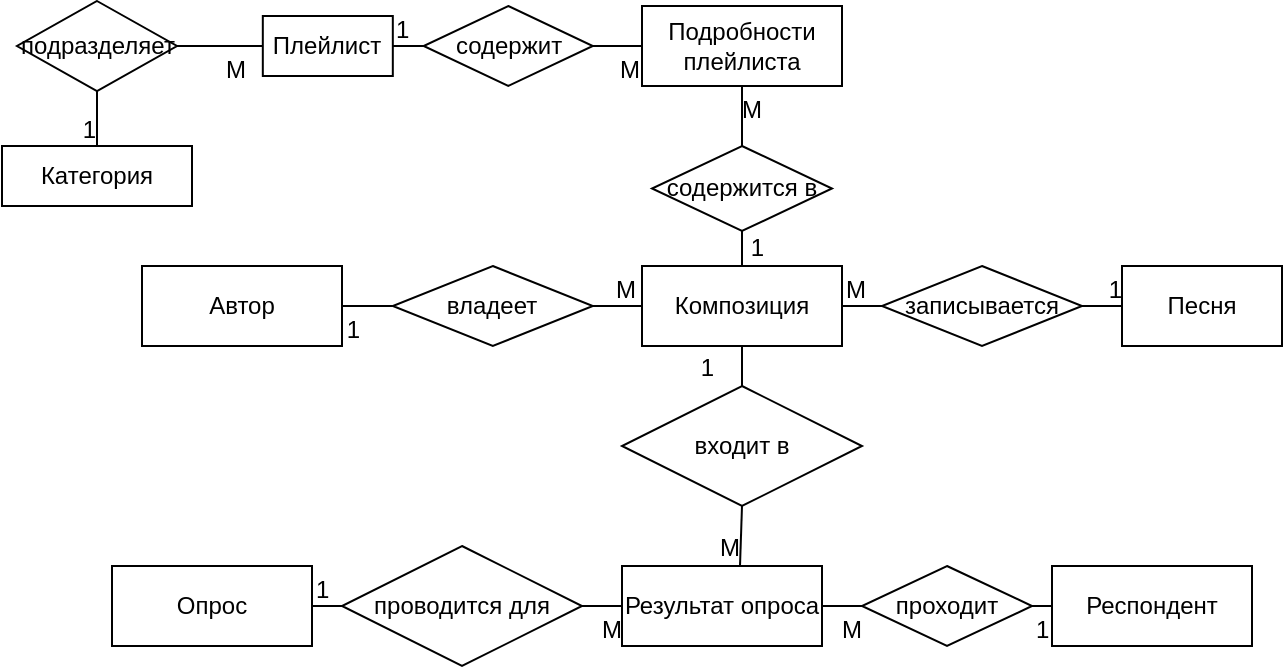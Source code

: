 <mxfile version="17.4.2" type="device"><diagram id="R2lEEEUBdFMjLlhIrx00" name="Page-1"><mxGraphModel dx="1342" dy="-789" grid="1" gridSize="10" guides="1" tooltips="1" connect="1" arrows="1" fold="1" page="1" pageScale="1" pageWidth="1169" pageHeight="827" math="0" shadow="0" extFonts="Permanent Marker^https://fonts.googleapis.com/css?family=Permanent+Marker"><root><mxCell id="0"/><mxCell id="1" parent="0"/><mxCell id="9y7cjrBmsFPqGfeqtAAq-26" value="Респондент" style="whiteSpace=wrap;html=1;align=center;" parent="1" vertex="1"><mxGeometry x="620.0" y="1970" width="100" height="40" as="geometry"/></mxCell><mxCell id="9y7cjrBmsFPqGfeqtAAq-27" value="Результат опроса" style="whiteSpace=wrap;html=1;align=center;" parent="1" vertex="1"><mxGeometry x="405" y="1970" width="100" height="40" as="geometry"/></mxCell><mxCell id="9y7cjrBmsFPqGfeqtAAq-28" value="Опрос" style="whiteSpace=wrap;html=1;align=center;" parent="1" vertex="1"><mxGeometry x="150" y="1970" width="100" height="40" as="geometry"/></mxCell><mxCell id="9y7cjrBmsFPqGfeqtAAq-29" value="Плейлист" style="whiteSpace=wrap;html=1;align=center;" parent="1" vertex="1"><mxGeometry x="225.41" y="1695" width="65" height="30" as="geometry"/></mxCell><mxCell id="9y7cjrBmsFPqGfeqtAAq-30" value="Подробности плейлиста" style="whiteSpace=wrap;html=1;align=center;" parent="1" vertex="1"><mxGeometry x="415" y="1690" width="100" height="40" as="geometry"/></mxCell><mxCell id="9y7cjrBmsFPqGfeqtAAq-31" value="" style="endArrow=none;html=1;rounded=0;startArrow=none;exitX=0.5;exitY=0;exitDx=0;exitDy=0;entryX=0.5;entryY=1;entryDx=0;entryDy=0;" parent="1" source="Zf-CpWhFKh-6OWtVbP4X-2" target="9y7cjrBmsFPqGfeqtAAq-30" edge="1"><mxGeometry relative="1" as="geometry"><mxPoint x="245" y="1673" as="sourcePoint"/><mxPoint x="465" y="1760" as="targetPoint"/></mxGeometry></mxCell><mxCell id="9y7cjrBmsFPqGfeqtAAq-32" value="M" style="resizable=0;html=1;align=right;verticalAlign=bottom;" parent="9y7cjrBmsFPqGfeqtAAq-31" connectable="0" vertex="1"><mxGeometry x="1" relative="1" as="geometry"><mxPoint x="10" y="20" as="offset"/></mxGeometry></mxCell><mxCell id="9y7cjrBmsFPqGfeqtAAq-33" value="" style="endArrow=none;html=1;rounded=0;entryX=0;entryY=0.5;entryDx=0;entryDy=0;startArrow=none;exitX=1;exitY=0.5;exitDx=0;exitDy=0;" parent="1" source="9y7cjrBmsFPqGfeqtAAq-45" target="9y7cjrBmsFPqGfeqtAAq-27" edge="1"><mxGeometry relative="1" as="geometry"><mxPoint x="290" y="2020" as="sourcePoint"/><mxPoint x="680.73" y="2045" as="targetPoint"/></mxGeometry></mxCell><mxCell id="9y7cjrBmsFPqGfeqtAAq-34" value="M" style="resizable=0;html=1;align=right;verticalAlign=bottom;" parent="9y7cjrBmsFPqGfeqtAAq-33" connectable="0" vertex="1"><mxGeometry x="1" relative="1" as="geometry"><mxPoint y="20" as="offset"/></mxGeometry></mxCell><mxCell id="9y7cjrBmsFPqGfeqtAAq-35" value="" style="endArrow=none;html=1;rounded=0;exitX=0;exitY=0.5;exitDx=0;exitDy=0;startArrow=none;entryX=1;entryY=0.5;entryDx=0;entryDy=0;" parent="1" source="9y7cjrBmsFPqGfeqtAAq-48" target="9y7cjrBmsFPqGfeqtAAq-27" edge="1"><mxGeometry relative="1" as="geometry"><mxPoint x="284.678" y="1970.712" as="sourcePoint"/><mxPoint x="350" y="2110" as="targetPoint"/></mxGeometry></mxCell><mxCell id="9y7cjrBmsFPqGfeqtAAq-36" value="M" style="resizable=0;html=1;align=right;verticalAlign=bottom;" parent="9y7cjrBmsFPqGfeqtAAq-35" connectable="0" vertex="1"><mxGeometry x="1" relative="1" as="geometry"><mxPoint x="20" y="20" as="offset"/></mxGeometry></mxCell><mxCell id="9y7cjrBmsFPqGfeqtAAq-37" value="" style="endArrow=none;html=1;rounded=0;exitX=0.5;exitY=1;exitDx=0;exitDy=0;startArrow=none;entryX=0.59;entryY=0;entryDx=0;entryDy=0;entryPerimeter=0;" parent="1" source="9y7cjrBmsFPqGfeqtAAq-51" target="9y7cjrBmsFPqGfeqtAAq-27" edge="1"><mxGeometry relative="1" as="geometry"><mxPoint x="290.73" y="2075" as="sourcePoint"/><mxPoint x="470.73" y="2025" as="targetPoint"/></mxGeometry></mxCell><mxCell id="9y7cjrBmsFPqGfeqtAAq-38" value="M" style="resizable=0;html=1;align=right;verticalAlign=bottom;" parent="9y7cjrBmsFPqGfeqtAAq-37" connectable="0" vertex="1"><mxGeometry x="1" relative="1" as="geometry"/></mxCell><mxCell id="9y7cjrBmsFPqGfeqtAAq-39" value="" style="endArrow=none;html=1;rounded=0;exitX=1;exitY=0.5;exitDx=0;exitDy=0;entryX=0;entryY=0.5;entryDx=0;entryDy=0;startArrow=none;" parent="1" source="9y7cjrBmsFPqGfeqtAAq-41" target="9y7cjrBmsFPqGfeqtAAq-30" edge="1"><mxGeometry relative="1" as="geometry"><mxPoint x="320" y="1900" as="sourcePoint"/><mxPoint x="480" y="1900" as="targetPoint"/></mxGeometry></mxCell><mxCell id="9y7cjrBmsFPqGfeqtAAq-40" value="M" style="resizable=0;html=1;align=right;verticalAlign=bottom;" parent="9y7cjrBmsFPqGfeqtAAq-39" connectable="0" vertex="1"><mxGeometry x="1" relative="1" as="geometry"><mxPoint y="20" as="offset"/></mxGeometry></mxCell><mxCell id="9y7cjrBmsFPqGfeqtAAq-41" value="содержит" style="shape=rhombus;perimeter=rhombusPerimeter;whiteSpace=wrap;html=1;align=center;" parent="1" vertex="1"><mxGeometry x="305.82" y="1690" width="84.59" height="40" as="geometry"/></mxCell><mxCell id="9y7cjrBmsFPqGfeqtAAq-42" value="" style="endArrow=none;html=1;rounded=0;exitX=1;exitY=0.5;exitDx=0;exitDy=0;entryX=0;entryY=0.5;entryDx=0;entryDy=0;" parent="1" source="9y7cjrBmsFPqGfeqtAAq-29" target="9y7cjrBmsFPqGfeqtAAq-41" edge="1"><mxGeometry relative="1" as="geometry"><mxPoint x="80" y="1965" as="sourcePoint"/><mxPoint x="80" y="1820" as="targetPoint"/></mxGeometry></mxCell><mxCell id="9y7cjrBmsFPqGfeqtAAq-43" value="1" style="resizable=0;html=1;align=left;verticalAlign=bottom;" parent="9y7cjrBmsFPqGfeqtAAq-42" connectable="0" vertex="1"><mxGeometry x="-1" relative="1" as="geometry"/></mxCell><mxCell id="9y7cjrBmsFPqGfeqtAAq-44" value="Категория" style="whiteSpace=wrap;html=1;align=center;" parent="1" vertex="1"><mxGeometry x="95" y="1760" width="95" height="30" as="geometry"/></mxCell><mxCell id="9y7cjrBmsFPqGfeqtAAq-45" value="проводится для" style="shape=rhombus;perimeter=rhombusPerimeter;whiteSpace=wrap;html=1;align=center;" parent="1" vertex="1"><mxGeometry x="265" y="1960" width="120" height="60" as="geometry"/></mxCell><mxCell id="9y7cjrBmsFPqGfeqtAAq-46" value="" style="endArrow=none;html=1;rounded=0;entryX=0;entryY=0.5;entryDx=0;entryDy=0;exitX=1;exitY=0.5;exitDx=0;exitDy=0;" parent="1" source="9y7cjrBmsFPqGfeqtAAq-28" target="9y7cjrBmsFPqGfeqtAAq-45" edge="1"><mxGeometry relative="1" as="geometry"><mxPoint x="700.73" y="2180" as="sourcePoint"/><mxPoint x="700.73" y="1995" as="targetPoint"/></mxGeometry></mxCell><mxCell id="9y7cjrBmsFPqGfeqtAAq-47" value="1" style="resizable=0;html=1;align=left;verticalAlign=bottom;" parent="9y7cjrBmsFPqGfeqtAAq-46" connectable="0" vertex="1"><mxGeometry x="-1" relative="1" as="geometry"/></mxCell><mxCell id="9y7cjrBmsFPqGfeqtAAq-48" value="проходит" style="shape=rhombus;perimeter=rhombusPerimeter;whiteSpace=wrap;html=1;align=center;rotation=0;" parent="1" vertex="1"><mxGeometry x="525" y="1970" width="85" height="40" as="geometry"/></mxCell><mxCell id="9y7cjrBmsFPqGfeqtAAq-49" value="" style="endArrow=none;html=1;rounded=0;entryX=1;entryY=0.5;entryDx=0;entryDy=0;exitX=0;exitY=0.5;exitDx=0;exitDy=0;" parent="1" source="9y7cjrBmsFPqGfeqtAAq-26" target="9y7cjrBmsFPqGfeqtAAq-48" edge="1"><mxGeometry relative="1" as="geometry"><mxPoint x="794.33" y="1810" as="sourcePoint"/><mxPoint x="794.33" y="1970" as="targetPoint"/></mxGeometry></mxCell><mxCell id="9y7cjrBmsFPqGfeqtAAq-50" value="1" style="resizable=0;html=1;align=left;verticalAlign=bottom;" parent="9y7cjrBmsFPqGfeqtAAq-49" connectable="0" vertex="1"><mxGeometry x="-1" relative="1" as="geometry"><mxPoint x="-10" y="20" as="offset"/></mxGeometry></mxCell><mxCell id="9y7cjrBmsFPqGfeqtAAq-51" value="входит в" style="shape=rhombus;perimeter=rhombusPerimeter;whiteSpace=wrap;html=1;align=center;rotation=0;" parent="1" vertex="1"><mxGeometry x="405.0" y="1880" width="120" height="60" as="geometry"/></mxCell><mxCell id="9y7cjrBmsFPqGfeqtAAq-52" value="" style="endArrow=none;html=1;rounded=0;entryX=0.5;entryY=0;entryDx=0;entryDy=0;exitX=0.5;exitY=1;exitDx=0;exitDy=0;" parent="1" source="9y7cjrBmsFPqGfeqtAAq-60" target="9y7cjrBmsFPqGfeqtAAq-51" edge="1"><mxGeometry relative="1" as="geometry"><mxPoint x="515" y="1970" as="sourcePoint"/><mxPoint x="725" y="1970" as="targetPoint"/></mxGeometry></mxCell><mxCell id="9y7cjrBmsFPqGfeqtAAq-53" value="1" style="resizable=0;html=1;align=left;verticalAlign=bottom;" parent="9y7cjrBmsFPqGfeqtAAq-52" connectable="0" vertex="1"><mxGeometry x="-1" relative="1" as="geometry"/></mxCell><mxCell id="9y7cjrBmsFPqGfeqtAAq-54" value="" style="endArrow=none;html=1;rounded=0;exitX=0.5;exitY=1;exitDx=0;exitDy=0;entryX=0.5;entryY=0;entryDx=0;entryDy=0;startArrow=none;" parent="1" source="9y7cjrBmsFPqGfeqtAAq-56" target="9y7cjrBmsFPqGfeqtAAq-44" edge="1"><mxGeometry relative="1" as="geometry"><mxPoint x="290" y="2235" as="sourcePoint"/><mxPoint x="450" y="2235" as="targetPoint"/></mxGeometry></mxCell><mxCell id="9y7cjrBmsFPqGfeqtAAq-55" value="1" style="resizable=0;html=1;align=right;verticalAlign=bottom;" parent="9y7cjrBmsFPqGfeqtAAq-54" connectable="0" vertex="1"><mxGeometry x="1" relative="1" as="geometry"/></mxCell><mxCell id="9y7cjrBmsFPqGfeqtAAq-56" value="подразделяет" style="shape=rhombus;perimeter=rhombusPerimeter;whiteSpace=wrap;html=1;align=center;" parent="1" vertex="1"><mxGeometry x="102.5" y="1687.5" width="80" height="45" as="geometry"/></mxCell><mxCell id="9y7cjrBmsFPqGfeqtAAq-57" value="" style="endArrow=none;html=1;rounded=0;entryX=1;entryY=0.5;entryDx=0;entryDy=0;exitX=0;exitY=0.5;exitDx=0;exitDy=0;" parent="1" source="9y7cjrBmsFPqGfeqtAAq-29" target="9y7cjrBmsFPqGfeqtAAq-56" edge="1"><mxGeometry relative="1" as="geometry"><mxPoint x="205" y="1750" as="sourcePoint"/><mxPoint x="240" y="2150" as="targetPoint"/></mxGeometry></mxCell><mxCell id="9y7cjrBmsFPqGfeqtAAq-58" value="M" style="resizable=0;html=1;align=left;verticalAlign=bottom;" parent="9y7cjrBmsFPqGfeqtAAq-57" connectable="0" vertex="1"><mxGeometry x="-1" relative="1" as="geometry"><mxPoint x="-20" y="20" as="offset"/></mxGeometry></mxCell><mxCell id="9y7cjrBmsFPqGfeqtAAq-59" value="Автор" style="whiteSpace=wrap;html=1;align=center;" parent="1" vertex="1"><mxGeometry x="165" y="1820" width="100" height="40" as="geometry"/></mxCell><mxCell id="9y7cjrBmsFPqGfeqtAAq-60" value="Композиция" style="whiteSpace=wrap;html=1;align=center;" parent="1" vertex="1"><mxGeometry x="415" y="1820" width="100" height="40" as="geometry"/></mxCell><mxCell id="9y7cjrBmsFPqGfeqtAAq-61" value="" style="endArrow=none;html=1;rounded=0;exitX=0;exitY=0.5;exitDx=0;exitDy=0;entryX=1;entryY=0.5;entryDx=0;entryDy=0;startArrow=none;" parent="1" source="9y7cjrBmsFPqGfeqtAAq-63" target="9y7cjrBmsFPqGfeqtAAq-59" edge="1"><mxGeometry relative="1" as="geometry"><mxPoint x="545" y="2070" as="sourcePoint"/><mxPoint x="705" y="2070" as="targetPoint"/></mxGeometry></mxCell><mxCell id="9y7cjrBmsFPqGfeqtAAq-62" value="1" style="resizable=0;html=1;align=right;verticalAlign=bottom;" parent="9y7cjrBmsFPqGfeqtAAq-61" connectable="0" vertex="1"><mxGeometry x="1" relative="1" as="geometry"><mxPoint x="10" y="20" as="offset"/></mxGeometry></mxCell><mxCell id="9y7cjrBmsFPqGfeqtAAq-63" value="владеет" style="shape=rhombus;perimeter=rhombusPerimeter;whiteSpace=wrap;html=1;align=center;" parent="1" vertex="1"><mxGeometry x="290.41" y="1820" width="100" height="40" as="geometry"/></mxCell><mxCell id="9y7cjrBmsFPqGfeqtAAq-64" value="" style="endArrow=none;html=1;rounded=0;exitX=0;exitY=0.5;exitDx=0;exitDy=0;entryX=1;entryY=0.5;entryDx=0;entryDy=0;" parent="1" source="9y7cjrBmsFPqGfeqtAAq-60" target="9y7cjrBmsFPqGfeqtAAq-63" edge="1"><mxGeometry relative="1" as="geometry"><mxPoint x="465" y="1820" as="sourcePoint"/><mxPoint x="465" y="1740" as="targetPoint"/></mxGeometry></mxCell><mxCell id="9y7cjrBmsFPqGfeqtAAq-65" value="M" style="resizable=0;html=1;align=left;verticalAlign=bottom;" parent="9y7cjrBmsFPqGfeqtAAq-64" connectable="0" vertex="1"><mxGeometry x="-1" relative="1" as="geometry"><mxPoint x="-15" as="offset"/></mxGeometry></mxCell><mxCell id="9y7cjrBmsFPqGfeqtAAq-66" value="Песня" style="whiteSpace=wrap;html=1;align=center;" parent="1" vertex="1"><mxGeometry x="655" y="1820" width="80" height="40" as="geometry"/></mxCell><mxCell id="9y7cjrBmsFPqGfeqtAAq-67" value="" style="endArrow=none;html=1;rounded=0;exitX=1;exitY=0.5;exitDx=0;exitDy=0;entryX=0;entryY=0.5;entryDx=0;entryDy=0;startArrow=none;" parent="1" source="9y7cjrBmsFPqGfeqtAAq-69" target="9y7cjrBmsFPqGfeqtAAq-66" edge="1"><mxGeometry relative="1" as="geometry"><mxPoint x="545" y="2070" as="sourcePoint"/><mxPoint x="705" y="2070" as="targetPoint"/></mxGeometry></mxCell><mxCell id="9y7cjrBmsFPqGfeqtAAq-68" value="1" style="resizable=0;html=1;align=right;verticalAlign=bottom;" parent="9y7cjrBmsFPqGfeqtAAq-67" connectable="0" vertex="1"><mxGeometry x="1" relative="1" as="geometry"/></mxCell><mxCell id="9y7cjrBmsFPqGfeqtAAq-69" value="записывается" style="shape=rhombus;perimeter=rhombusPerimeter;whiteSpace=wrap;html=1;align=center;" parent="1" vertex="1"><mxGeometry x="535" y="1820" width="100" height="40" as="geometry"/></mxCell><mxCell id="9y7cjrBmsFPqGfeqtAAq-70" value="" style="endArrow=none;html=1;rounded=0;exitX=1;exitY=0.5;exitDx=0;exitDy=0;entryX=0;entryY=0.5;entryDx=0;entryDy=0;" parent="1" source="9y7cjrBmsFPqGfeqtAAq-60" target="9y7cjrBmsFPqGfeqtAAq-69" edge="1"><mxGeometry relative="1" as="geometry"><mxPoint x="515" y="1840" as="sourcePoint"/><mxPoint x="605" y="1840" as="targetPoint"/></mxGeometry></mxCell><mxCell id="9y7cjrBmsFPqGfeqtAAq-71" value="M" style="resizable=0;html=1;align=left;verticalAlign=bottom;" parent="9y7cjrBmsFPqGfeqtAAq-70" connectable="0" vertex="1"><mxGeometry x="-1" relative="1" as="geometry"/></mxCell><mxCell id="9y7cjrBmsFPqGfeqtAAq-74" value="1" style="resizable=0;html=1;align=right;verticalAlign=bottom;" parent="1" connectable="0" vertex="1"><mxGeometry x="470.001" y="1870.0" as="geometry"><mxPoint x="-19" y="9" as="offset"/></mxGeometry></mxCell><mxCell id="9y7cjrBmsFPqGfeqtAAq-84" value="1" style="resizable=0;html=1;align=right;verticalAlign=bottom;" parent="1" connectable="0" vertex="1"><mxGeometry x="495.001" y="1810.0" as="geometry"><mxPoint x="-19" y="9" as="offset"/></mxGeometry></mxCell><mxCell id="Zf-CpWhFKh-6OWtVbP4X-2" value="содержится в" style="shape=rhombus;perimeter=rhombusPerimeter;whiteSpace=wrap;html=1;align=center;" vertex="1" parent="1"><mxGeometry x="420" y="1760" width="90" height="42.5" as="geometry"/></mxCell><mxCell id="Zf-CpWhFKh-6OWtVbP4X-3" value="" style="endArrow=none;html=1;rounded=0;startArrow=none;exitX=0.5;exitY=0;exitDx=0;exitDy=0;entryX=0.5;entryY=1;entryDx=0;entryDy=0;" edge="1" parent="1" source="9y7cjrBmsFPqGfeqtAAq-60" target="Zf-CpWhFKh-6OWtVbP4X-2"><mxGeometry relative="1" as="geometry"><mxPoint x="465" y="1820" as="sourcePoint"/><mxPoint x="465" y="1752.5" as="targetPoint"/></mxGeometry></mxCell></root></mxGraphModel></diagram></mxfile>